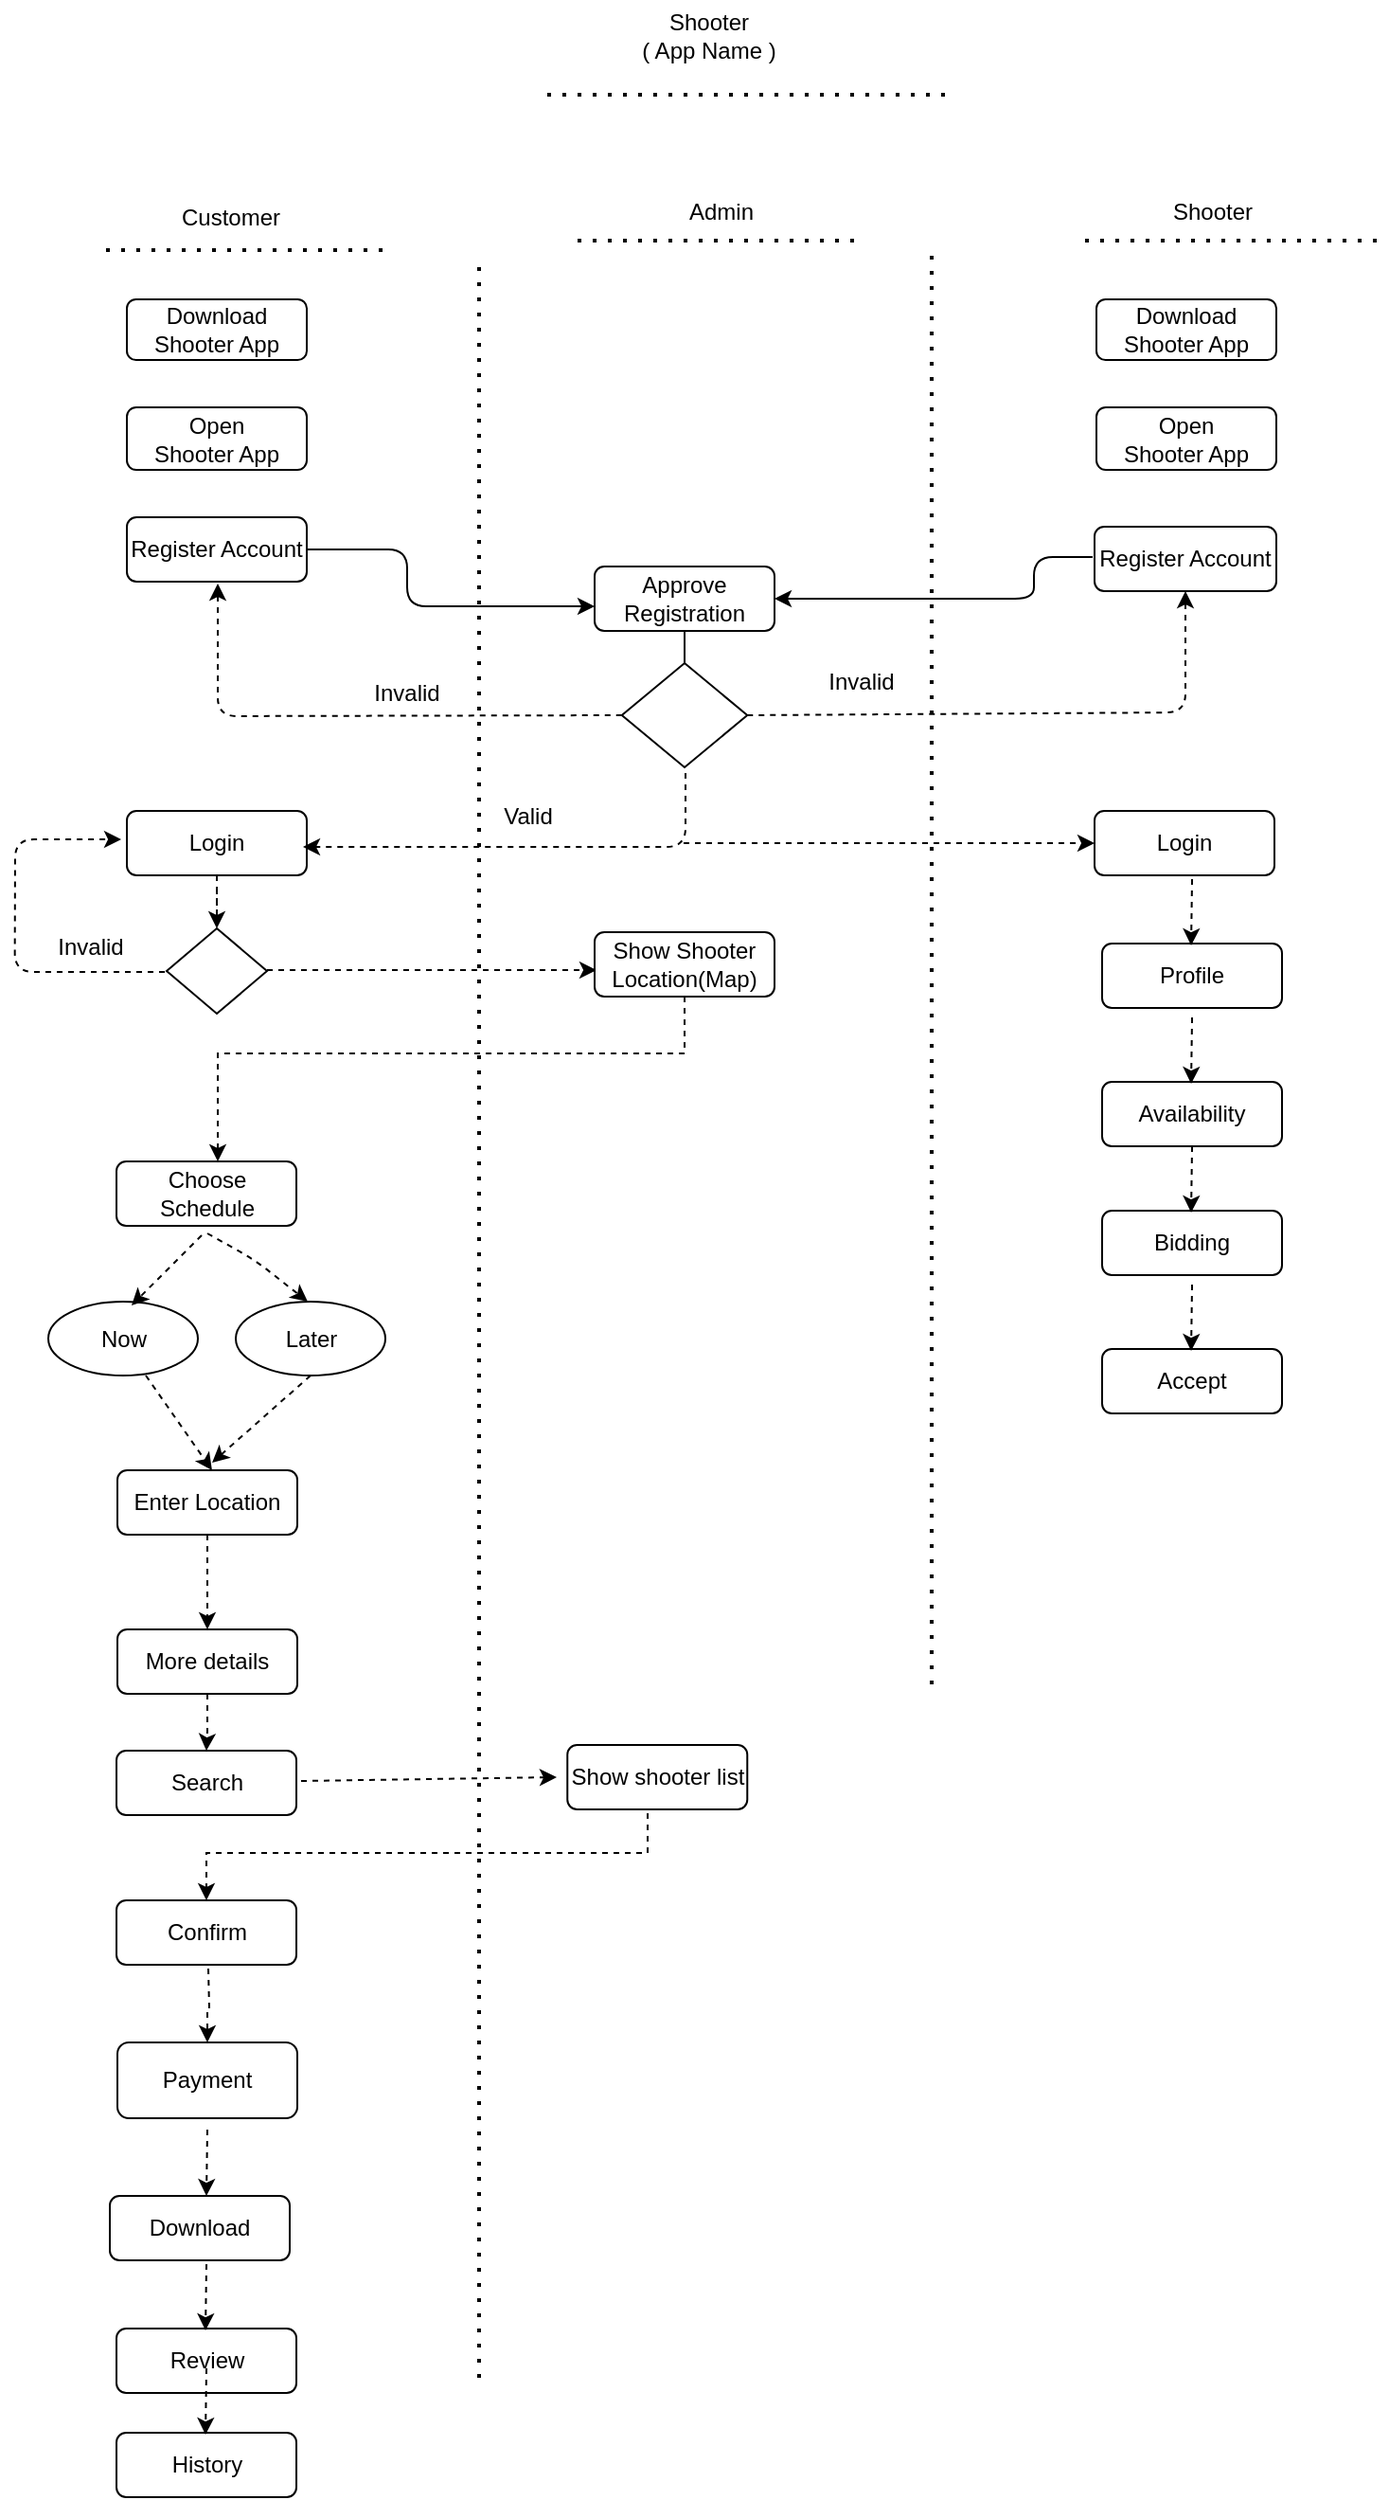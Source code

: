 <mxfile version="13.8.1" type="github">
  <diagram name="Page-1" id="0783ab3e-0a74-02c8-0abd-f7b4e66b4bec">
    <mxGraphModel dx="2568" dy="1781" grid="0" gridSize="10" guides="1" tooltips="1" connect="1" arrows="1" fold="1" page="0" pageScale="1" pageWidth="850" pageHeight="1100" background="#ffffff" math="0" shadow="0">
      <root>
        <mxCell id="0" />
        <mxCell id="1" parent="0" />
        <mxCell id="eX8PY4nguDupMY9EcU6u-15" value="" style="endArrow=none;dashed=1;html=1;dashPattern=1 3;strokeWidth=2;align=center;" edge="1" parent="1">
          <mxGeometry width="50" height="50" relative="1" as="geometry">
            <mxPoint x="-1164" y="290" as="sourcePoint" />
            <mxPoint x="-1164" y="-826" as="targetPoint" />
          </mxGeometry>
        </mxCell>
        <mxCell id="eX8PY4nguDupMY9EcU6u-16" value="" style="endArrow=none;dashed=1;html=1;dashPattern=1 3;strokeWidth=2;align=center;" edge="1" parent="1">
          <mxGeometry width="50" height="50" relative="1" as="geometry">
            <mxPoint x="-925" y="-76" as="sourcePoint" />
            <mxPoint x="-925" y="-836" as="targetPoint" />
          </mxGeometry>
        </mxCell>
        <mxCell id="eX8PY4nguDupMY9EcU6u-17" value="" style="endArrow=none;dashed=1;html=1;dashPattern=1 3;strokeWidth=2;align=center;" edge="1" parent="1">
          <mxGeometry width="50" height="50" relative="1" as="geometry">
            <mxPoint x="-1128" y="-915" as="sourcePoint" />
            <mxPoint x="-917" y="-915" as="targetPoint" />
          </mxGeometry>
        </mxCell>
        <mxCell id="eX8PY4nguDupMY9EcU6u-18" value="Shooter&lt;br&gt;( App Name )" style="text;html=1;strokeColor=none;fillColor=none;align=center;verticalAlign=middle;whiteSpace=wrap;rounded=0;labelBackgroundColor=none;" vertex="1" parent="1">
          <mxGeometry x="-1083" y="-965" width="81" height="37" as="geometry" />
        </mxCell>
        <mxCell id="eX8PY4nguDupMY9EcU6u-20" value="" style="endArrow=none;dashed=1;html=1;dashPattern=1 3;strokeWidth=2;align=center;" edge="1" parent="1">
          <mxGeometry width="50" height="50" relative="1" as="geometry">
            <mxPoint x="-1361" y="-833" as="sourcePoint" />
            <mxPoint x="-1212" y="-833" as="targetPoint" />
          </mxGeometry>
        </mxCell>
        <mxCell id="eX8PY4nguDupMY9EcU6u-21" value="" style="endArrow=none;dashed=1;html=1;dashPattern=1 3;strokeWidth=2;align=center;" edge="1" parent="1">
          <mxGeometry width="50" height="50" relative="1" as="geometry">
            <mxPoint x="-1112" y="-838" as="sourcePoint" />
            <mxPoint x="-960" y="-838" as="targetPoint" />
          </mxGeometry>
        </mxCell>
        <mxCell id="eX8PY4nguDupMY9EcU6u-22" value="" style="endArrow=none;dashed=1;html=1;dashPattern=1 3;strokeWidth=2;align=center;" edge="1" parent="1">
          <mxGeometry width="50" height="50" relative="1" as="geometry">
            <mxPoint x="-844" y="-838" as="sourcePoint" />
            <mxPoint x="-687" y="-838" as="targetPoint" />
          </mxGeometry>
        </mxCell>
        <mxCell id="eX8PY4nguDupMY9EcU6u-23" value="Shooter" style="text;html=1;strokeColor=none;fillColor=none;align=center;verticalAlign=middle;whiteSpace=wrap;rounded=0;labelBackgroundColor=none;" vertex="1" parent="1">
          <mxGeometry x="-811" y="-863" width="69" height="20" as="geometry" />
        </mxCell>
        <mxCell id="eX8PY4nguDupMY9EcU6u-24" value="Admin" style="text;html=1;strokeColor=none;fillColor=none;align=center;verticalAlign=middle;whiteSpace=wrap;rounded=0;labelBackgroundColor=none;" vertex="1" parent="1">
          <mxGeometry x="-1071" y="-863" width="70" height="20" as="geometry" />
        </mxCell>
        <mxCell id="eX8PY4nguDupMY9EcU6u-25" value="Customer" style="text;html=1;strokeColor=none;fillColor=none;align=center;verticalAlign=middle;whiteSpace=wrap;rounded=0;labelBackgroundColor=none;" vertex="1" parent="1">
          <mxGeometry x="-1330" y="-860" width="70" height="20" as="geometry" />
        </mxCell>
        <mxCell id="eX8PY4nguDupMY9EcU6u-26" value="Download Shooter App" style="rounded=1;whiteSpace=wrap;html=1;labelBackgroundColor=none;align=center;" vertex="1" parent="1">
          <mxGeometry x="-1350" y="-807" width="95" height="32" as="geometry" />
        </mxCell>
        <mxCell id="eX8PY4nguDupMY9EcU6u-27" value="Open &lt;br&gt;Shooter App" style="rounded=1;whiteSpace=wrap;html=1;labelBackgroundColor=none;align=center;" vertex="1" parent="1">
          <mxGeometry x="-1350" y="-750" width="95" height="33" as="geometry" />
        </mxCell>
        <mxCell id="eX8PY4nguDupMY9EcU6u-28" value="Register Account" style="rounded=1;whiteSpace=wrap;html=1;labelBackgroundColor=none;align=center;" vertex="1" parent="1">
          <mxGeometry x="-1350" y="-692" width="95" height="34" as="geometry" />
        </mxCell>
        <mxCell id="eX8PY4nguDupMY9EcU6u-29" value="Login" style="rounded=1;whiteSpace=wrap;html=1;labelBackgroundColor=none;align=center;" vertex="1" parent="1">
          <mxGeometry x="-1350" y="-537" width="95" height="34" as="geometry" />
        </mxCell>
        <mxCell id="eX8PY4nguDupMY9EcU6u-31" value="" style="endArrow=classic;html=1;align=center;" edge="1" parent="1" source="eX8PY4nguDupMY9EcU6u-28">
          <mxGeometry width="50" height="50" relative="1" as="geometry">
            <mxPoint x="-1266" y="-687" as="sourcePoint" />
            <mxPoint x="-1103" y="-645" as="targetPoint" />
            <Array as="points">
              <mxPoint x="-1202" y="-675" />
              <mxPoint x="-1202" y="-645" />
            </Array>
          </mxGeometry>
        </mxCell>
        <mxCell id="eX8PY4nguDupMY9EcU6u-32" value="Approve Registration" style="rounded=1;whiteSpace=wrap;html=1;labelBackgroundColor=none;align=center;" vertex="1" parent="1">
          <mxGeometry x="-1103" y="-666" width="95" height="34" as="geometry" />
        </mxCell>
        <mxCell id="eX8PY4nguDupMY9EcU6u-35" value="" style="endArrow=classic;html=1;align=center;exitX=0;exitY=0.5;exitDx=0;exitDy=0;dashed=1;" edge="1" parent="1" source="eX8PY4nguDupMY9EcU6u-36">
          <mxGeometry width="50" height="50" relative="1" as="geometry">
            <mxPoint x="-1020" y="-612" as="sourcePoint" />
            <mxPoint x="-1302" y="-657" as="targetPoint" />
            <Array as="points">
              <mxPoint x="-1302" y="-587" />
            </Array>
          </mxGeometry>
        </mxCell>
        <mxCell id="eX8PY4nguDupMY9EcU6u-39" value="" style="edgeStyle=orthogonalEdgeStyle;rounded=0;orthogonalLoop=1;jettySize=auto;html=1;align=center;" edge="1" parent="1" source="eX8PY4nguDupMY9EcU6u-32" target="eX8PY4nguDupMY9EcU6u-36">
          <mxGeometry relative="1" as="geometry" />
        </mxCell>
        <mxCell id="eX8PY4nguDupMY9EcU6u-36" value="" style="rhombus;whiteSpace=wrap;html=1;labelBackgroundColor=none;align=center;" vertex="1" parent="1">
          <mxGeometry x="-1088.62" y="-615" width="66.25" height="55" as="geometry" />
        </mxCell>
        <mxCell id="eX8PY4nguDupMY9EcU6u-41" value="Invalid" style="text;html=1;strokeColor=none;fillColor=none;align=center;verticalAlign=middle;whiteSpace=wrap;rounded=0;labelBackgroundColor=none;" vertex="1" parent="1">
          <mxGeometry x="-1237" y="-609" width="70" height="20" as="geometry" />
        </mxCell>
        <mxCell id="eX8PY4nguDupMY9EcU6u-42" value="" style="endArrow=classic;html=1;align=center;dashed=1;" edge="1" parent="1">
          <mxGeometry width="50" height="50" relative="1" as="geometry">
            <mxPoint x="-1055" y="-557" as="sourcePoint" />
            <mxPoint x="-1257" y="-518" as="targetPoint" />
            <Array as="points">
              <mxPoint x="-1055" y="-518" />
            </Array>
          </mxGeometry>
        </mxCell>
        <mxCell id="eX8PY4nguDupMY9EcU6u-43" value="Valid" style="text;html=1;strokeColor=none;fillColor=none;align=center;verticalAlign=middle;whiteSpace=wrap;rounded=0;labelBackgroundColor=none;" vertex="1" parent="1">
          <mxGeometry x="-1173" y="-544" width="70" height="20" as="geometry" />
        </mxCell>
        <mxCell id="eX8PY4nguDupMY9EcU6u-47" value="Download Shooter App" style="rounded=1;whiteSpace=wrap;html=1;labelBackgroundColor=none;align=center;" vertex="1" parent="1">
          <mxGeometry x="-838" y="-807" width="95" height="32" as="geometry" />
        </mxCell>
        <mxCell id="eX8PY4nguDupMY9EcU6u-48" value="Open &lt;br&gt;Shooter App" style="rounded=1;whiteSpace=wrap;html=1;labelBackgroundColor=none;align=center;" vertex="1" parent="1">
          <mxGeometry x="-838" y="-750" width="95" height="33" as="geometry" />
        </mxCell>
        <mxCell id="eX8PY4nguDupMY9EcU6u-49" value="Register Account" style="rounded=1;whiteSpace=wrap;html=1;labelBackgroundColor=none;align=center;" vertex="1" parent="1">
          <mxGeometry x="-839" y="-687" width="96" height="34" as="geometry" />
        </mxCell>
        <mxCell id="eX8PY4nguDupMY9EcU6u-50" value="Login" style="rounded=1;whiteSpace=wrap;html=1;labelBackgroundColor=none;align=center;" vertex="1" parent="1">
          <mxGeometry x="-839" y="-537" width="95" height="34" as="geometry" />
        </mxCell>
        <mxCell id="eX8PY4nguDupMY9EcU6u-51" value="" style="endArrow=classic;html=1;align=center;entryX=1;entryY=0.5;entryDx=0;entryDy=0;" edge="1" parent="1" target="eX8PY4nguDupMY9EcU6u-32">
          <mxGeometry width="50" height="50" relative="1" as="geometry">
            <mxPoint x="-840" y="-671" as="sourcePoint" />
            <mxPoint x="-982" y="-701" as="targetPoint" />
            <Array as="points">
              <mxPoint x="-871" y="-671" />
              <mxPoint x="-871" y="-649" />
            </Array>
          </mxGeometry>
        </mxCell>
        <mxCell id="eX8PY4nguDupMY9EcU6u-56" value="" style="endArrow=classic;html=1;align=center;dashed=1;entryX=0.5;entryY=1;entryDx=0;entryDy=0;exitX=1;exitY=0.5;exitDx=0;exitDy=0;" edge="1" parent="1" source="eX8PY4nguDupMY9EcU6u-36" target="eX8PY4nguDupMY9EcU6u-49">
          <mxGeometry width="50" height="50" relative="1" as="geometry">
            <mxPoint x="-1020" y="-589" as="sourcePoint" />
            <mxPoint x="-791" y="-617" as="targetPoint" />
            <Array as="points">
              <mxPoint x="-791" y="-589" />
            </Array>
          </mxGeometry>
        </mxCell>
        <mxCell id="eX8PY4nguDupMY9EcU6u-57" value="Invalid" style="text;html=1;strokeColor=none;fillColor=none;align=center;verticalAlign=middle;whiteSpace=wrap;rounded=0;labelBackgroundColor=none;" vertex="1" parent="1">
          <mxGeometry x="-997" y="-615" width="70" height="20" as="geometry" />
        </mxCell>
        <mxCell id="eX8PY4nguDupMY9EcU6u-58" value="" style="endArrow=classic;html=1;align=center;dashed=1;entryX=0;entryY=0.5;entryDx=0;entryDy=0;" edge="1" parent="1" target="eX8PY4nguDupMY9EcU6u-50">
          <mxGeometry width="50" height="50" relative="1" as="geometry">
            <mxPoint x="-1056" y="-520" as="sourcePoint" />
            <mxPoint x="-855" y="-518" as="targetPoint" />
            <Array as="points" />
          </mxGeometry>
        </mxCell>
        <mxCell id="eX8PY4nguDupMY9EcU6u-63" value="" style="edgeStyle=orthogonalEdgeStyle;rounded=0;orthogonalLoop=1;jettySize=auto;html=1;dashed=1;align=center;" edge="1" parent="1" source="eX8PY4nguDupMY9EcU6u-29" target="eX8PY4nguDupMY9EcU6u-61">
          <mxGeometry relative="1" as="geometry" />
        </mxCell>
        <mxCell id="eX8PY4nguDupMY9EcU6u-61" value="" style="rhombus;whiteSpace=wrap;html=1;labelBackgroundColor=none;align=center;" vertex="1" parent="1">
          <mxGeometry x="-1329" y="-475" width="53" height="45" as="geometry" />
        </mxCell>
        <mxCell id="eX8PY4nguDupMY9EcU6u-62" value="" style="endArrow=classic;html=1;align=center;dashed=1;" edge="1" parent="1">
          <mxGeometry width="50" height="50" relative="1" as="geometry">
            <mxPoint x="-1330" y="-452" as="sourcePoint" />
            <mxPoint x="-1353" y="-522" as="targetPoint" />
            <Array as="points">
              <mxPoint x="-1409.19" y="-452" />
              <mxPoint x="-1409" y="-522" />
            </Array>
          </mxGeometry>
        </mxCell>
        <mxCell id="eX8PY4nguDupMY9EcU6u-65" value="Invalid" style="text;html=1;strokeColor=none;fillColor=none;align=center;verticalAlign=middle;whiteSpace=wrap;rounded=0;labelBackgroundColor=none;" vertex="1" parent="1">
          <mxGeometry x="-1404" y="-475" width="70" height="20" as="geometry" />
        </mxCell>
        <mxCell id="eX8PY4nguDupMY9EcU6u-66" value="" style="endArrow=classic;html=1;align=center;dashed=1;" edge="1" parent="1">
          <mxGeometry width="50" height="50" relative="1" as="geometry">
            <mxPoint x="-1276" y="-453" as="sourcePoint" />
            <mxPoint x="-1102" y="-453" as="targetPoint" />
            <Array as="points" />
          </mxGeometry>
        </mxCell>
        <mxCell id="eX8PY4nguDupMY9EcU6u-67" value="Show Shooter Location(Map)" style="rounded=1;whiteSpace=wrap;html=1;labelBackgroundColor=none;align=center;" vertex="1" parent="1">
          <mxGeometry x="-1103" y="-473" width="95" height="34" as="geometry" />
        </mxCell>
        <mxCell id="eX8PY4nguDupMY9EcU6u-83" value="" style="edgeStyle=orthogonalEdgeStyle;rounded=0;orthogonalLoop=1;jettySize=auto;html=1;dashed=1;align=center;" edge="1" parent="1" source="eX8PY4nguDupMY9EcU6u-67" target="eX8PY4nguDupMY9EcU6u-69">
          <mxGeometry relative="1" as="geometry">
            <Array as="points">
              <mxPoint x="-1055" y="-409" />
              <mxPoint x="-1302" y="-409" />
            </Array>
          </mxGeometry>
        </mxCell>
        <mxCell id="eX8PY4nguDupMY9EcU6u-69" value="Choose Schedule" style="rounded=1;whiteSpace=wrap;html=1;labelBackgroundColor=none;align=center;" vertex="1" parent="1">
          <mxGeometry x="-1355.49" y="-352" width="95" height="34" as="geometry" />
        </mxCell>
        <mxCell id="eX8PY4nguDupMY9EcU6u-72" value="Now" style="ellipse;whiteSpace=wrap;html=1;labelBackgroundColor=none;align=center;" vertex="1" parent="1">
          <mxGeometry x="-1391.5" y="-278" width="79" height="39" as="geometry" />
        </mxCell>
        <mxCell id="eX8PY4nguDupMY9EcU6u-74" value="" style="endArrow=classic;html=1;dashed=1;align=center;" edge="1" parent="1">
          <mxGeometry width="50" height="50" relative="1" as="geometry">
            <mxPoint x="-1310.5" y="-313" as="sourcePoint" />
            <mxPoint x="-1347.5" y="-276" as="targetPoint" />
          </mxGeometry>
        </mxCell>
        <mxCell id="eX8PY4nguDupMY9EcU6u-75" value="" style="endArrow=classic;html=1;dashed=1;align=center;" edge="1" parent="1">
          <mxGeometry width="50" height="50" relative="1" as="geometry">
            <mxPoint x="-1307.5" y="-314" as="sourcePoint" />
            <mxPoint x="-1254.5" y="-278" as="targetPoint" />
            <Array as="points">
              <mxPoint x="-1282.5" y="-300" />
            </Array>
          </mxGeometry>
        </mxCell>
        <mxCell id="eX8PY4nguDupMY9EcU6u-76" value="Later" style="ellipse;whiteSpace=wrap;html=1;labelBackgroundColor=none;align=center;" vertex="1" parent="1">
          <mxGeometry x="-1292.5" y="-278" width="79" height="39" as="geometry" />
        </mxCell>
        <mxCell id="eX8PY4nguDupMY9EcU6u-85" value="" style="edgeStyle=orthogonalEdgeStyle;rounded=0;orthogonalLoop=1;jettySize=auto;html=1;dashed=1;align=center;" edge="1" parent="1" source="eX8PY4nguDupMY9EcU6u-79" target="eX8PY4nguDupMY9EcU6u-82">
          <mxGeometry relative="1" as="geometry" />
        </mxCell>
        <mxCell id="eX8PY4nguDupMY9EcU6u-79" value="Enter Location" style="rounded=1;whiteSpace=wrap;html=1;labelBackgroundColor=none;align=center;" vertex="1" parent="1">
          <mxGeometry x="-1355" y="-189" width="95" height="34" as="geometry" />
        </mxCell>
        <mxCell id="eX8PY4nguDupMY9EcU6u-97" value="" style="edgeStyle=orthogonalEdgeStyle;rounded=0;orthogonalLoop=1;jettySize=auto;html=1;dashed=1;align=center;" edge="1" parent="1" target="eX8PY4nguDupMY9EcU6u-96">
          <mxGeometry relative="1" as="geometry">
            <mxPoint x="-1075" y="-8" as="sourcePoint" />
            <Array as="points">
              <mxPoint x="-1075" y="13" />
              <mxPoint x="-1308" y="13" />
            </Array>
          </mxGeometry>
        </mxCell>
        <mxCell id="eX8PY4nguDupMY9EcU6u-113" value="" style="edgeStyle=orthogonalEdgeStyle;rounded=0;orthogonalLoop=1;jettySize=auto;html=1;dashed=1;align=center;" edge="1" parent="1" source="eX8PY4nguDupMY9EcU6u-82" target="eX8PY4nguDupMY9EcU6u-81">
          <mxGeometry relative="1" as="geometry" />
        </mxCell>
        <mxCell id="eX8PY4nguDupMY9EcU6u-81" value="Search" style="rounded=1;whiteSpace=wrap;html=1;labelBackgroundColor=none;align=center;" vertex="1" parent="1">
          <mxGeometry x="-1355.49" y="-41" width="95" height="34" as="geometry" />
        </mxCell>
        <mxCell id="eX8PY4nguDupMY9EcU6u-82" value="More details" style="rounded=1;whiteSpace=wrap;html=1;labelBackgroundColor=none;align=center;" vertex="1" parent="1">
          <mxGeometry x="-1355" y="-105" width="95" height="34" as="geometry" />
        </mxCell>
        <mxCell id="eX8PY4nguDupMY9EcU6u-90" value="" style="endArrow=classic;html=1;dashed=1;align=center;exitX=0.652;exitY=1;exitDx=0;exitDy=0;exitPerimeter=0;entryX=0.526;entryY=0;entryDx=0;entryDy=0;entryPerimeter=0;" edge="1" parent="1" source="eX8PY4nguDupMY9EcU6u-72" target="eX8PY4nguDupMY9EcU6u-79">
          <mxGeometry width="50" height="50" relative="1" as="geometry">
            <mxPoint x="-1099" y="-245" as="sourcePoint" />
            <mxPoint x="-1311" y="-195" as="targetPoint" />
          </mxGeometry>
        </mxCell>
        <mxCell id="eX8PY4nguDupMY9EcU6u-91" value="" style="endArrow=classic;html=1;dashed=1;align=center;exitX=0.5;exitY=1;exitDx=0;exitDy=0;" edge="1" parent="1" source="eX8PY4nguDupMY9EcU6u-76">
          <mxGeometry width="50" height="50" relative="1" as="geometry">
            <mxPoint x="-1038" y="-232" as="sourcePoint" />
            <mxPoint x="-1305" y="-193" as="targetPoint" />
            <Array as="points" />
          </mxGeometry>
        </mxCell>
        <mxCell id="eX8PY4nguDupMY9EcU6u-96" value="Confirm" style="rounded=1;whiteSpace=wrap;html=1;labelBackgroundColor=none;align=center;" vertex="1" parent="1">
          <mxGeometry x="-1355.49" y="38" width="95" height="34" as="geometry" />
        </mxCell>
        <mxCell id="eX8PY4nguDupMY9EcU6u-101" value="" style="edgeStyle=orthogonalEdgeStyle;rounded=0;orthogonalLoop=1;jettySize=auto;html=1;dashed=1;align=center;" edge="1" parent="1" target="eX8PY4nguDupMY9EcU6u-102">
          <mxGeometry relative="1" as="geometry">
            <mxPoint x="-1307" y="74" as="sourcePoint" />
          </mxGeometry>
        </mxCell>
        <mxCell id="eX8PY4nguDupMY9EcU6u-102" value="Payment" style="rounded=1;whiteSpace=wrap;html=1;labelBackgroundColor=none;align=center;" vertex="1" parent="1">
          <mxGeometry x="-1355" y="113" width="95" height="40" as="geometry" />
        </mxCell>
        <mxCell id="eX8PY4nguDupMY9EcU6u-104" value="Download" style="rounded=1;whiteSpace=wrap;html=1;labelBackgroundColor=none;align=center;" vertex="1" parent="1">
          <mxGeometry x="-1359" y="194" width="95" height="34" as="geometry" />
        </mxCell>
        <mxCell id="eX8PY4nguDupMY9EcU6u-105" value="" style="edgeStyle=orthogonalEdgeStyle;rounded=0;orthogonalLoop=1;jettySize=auto;html=1;dashed=1;align=center;" edge="1" parent="1">
          <mxGeometry relative="1" as="geometry">
            <mxPoint x="-1307.5" y="159" as="sourcePoint" />
            <mxPoint x="-1308" y="194" as="targetPoint" />
          </mxGeometry>
        </mxCell>
        <mxCell id="eX8PY4nguDupMY9EcU6u-108" value="Review" style="rounded=1;whiteSpace=wrap;html=1;labelBackgroundColor=none;align=center;" vertex="1" parent="1">
          <mxGeometry x="-1355.49" y="264" width="95" height="34" as="geometry" />
        </mxCell>
        <mxCell id="eX8PY4nguDupMY9EcU6u-109" value="" style="edgeStyle=orthogonalEdgeStyle;rounded=0;orthogonalLoop=1;jettySize=auto;html=1;dashed=1;align=center;" edge="1" parent="1">
          <mxGeometry relative="1" as="geometry">
            <mxPoint x="-1307.98" y="230" as="sourcePoint" />
            <mxPoint x="-1308.48" y="265" as="targetPoint" />
          </mxGeometry>
        </mxCell>
        <mxCell id="eX8PY4nguDupMY9EcU6u-121" value="Show shooter list" style="rounded=1;whiteSpace=wrap;html=1;labelBackgroundColor=none;align=center;" vertex="1" parent="1">
          <mxGeometry x="-1117.37" y="-44" width="95" height="34" as="geometry" />
        </mxCell>
        <mxCell id="eX8PY4nguDupMY9EcU6u-122" value="" style="endArrow=classic;html=1;dashed=1;align=center;" edge="1" parent="1">
          <mxGeometry width="50" height="50" relative="1" as="geometry">
            <mxPoint x="-1258" y="-25" as="sourcePoint" />
            <mxPoint x="-1123" y="-27" as="targetPoint" />
          </mxGeometry>
        </mxCell>
        <mxCell id="eX8PY4nguDupMY9EcU6u-124" value="History" style="rounded=1;whiteSpace=wrap;html=1;labelBackgroundColor=none;align=center;" vertex="1" parent="1">
          <mxGeometry x="-1355.49" y="319" width="95" height="34" as="geometry" />
        </mxCell>
        <mxCell id="eX8PY4nguDupMY9EcU6u-125" value="" style="edgeStyle=orthogonalEdgeStyle;rounded=0;orthogonalLoop=1;jettySize=auto;html=1;dashed=1;align=center;" edge="1" parent="1">
          <mxGeometry relative="1" as="geometry">
            <mxPoint x="-1307.98" y="285" as="sourcePoint" />
            <mxPoint x="-1308.48" y="320" as="targetPoint" />
          </mxGeometry>
        </mxCell>
        <mxCell id="eX8PY4nguDupMY9EcU6u-126" value="Profile" style="rounded=1;whiteSpace=wrap;html=1;labelBackgroundColor=none;align=center;" vertex="1" parent="1">
          <mxGeometry x="-835" y="-467" width="95" height="34" as="geometry" />
        </mxCell>
        <mxCell id="eX8PY4nguDupMY9EcU6u-127" value="" style="edgeStyle=orthogonalEdgeStyle;rounded=0;orthogonalLoop=1;jettySize=auto;html=1;dashed=1;align=center;" edge="1" parent="1">
          <mxGeometry relative="1" as="geometry">
            <mxPoint x="-787.49" y="-501" as="sourcePoint" />
            <mxPoint x="-787.99" y="-466" as="targetPoint" />
          </mxGeometry>
        </mxCell>
        <mxCell id="eX8PY4nguDupMY9EcU6u-128" value="Availability" style="rounded=1;whiteSpace=wrap;html=1;labelBackgroundColor=none;align=center;" vertex="1" parent="1">
          <mxGeometry x="-835" y="-394" width="95" height="34" as="geometry" />
        </mxCell>
        <mxCell id="eX8PY4nguDupMY9EcU6u-129" value="" style="edgeStyle=orthogonalEdgeStyle;rounded=0;orthogonalLoop=1;jettySize=auto;html=1;dashed=1;align=center;" edge="1" parent="1">
          <mxGeometry relative="1" as="geometry">
            <mxPoint x="-787.49" y="-428" as="sourcePoint" />
            <mxPoint x="-787.99" y="-393" as="targetPoint" />
          </mxGeometry>
        </mxCell>
        <mxCell id="eX8PY4nguDupMY9EcU6u-130" value="Bidding" style="rounded=1;whiteSpace=wrap;html=1;labelBackgroundColor=none;align=center;" vertex="1" parent="1">
          <mxGeometry x="-835" y="-326" width="95" height="34" as="geometry" />
        </mxCell>
        <mxCell id="eX8PY4nguDupMY9EcU6u-131" value="" style="edgeStyle=orthogonalEdgeStyle;rounded=0;orthogonalLoop=1;jettySize=auto;html=1;dashed=1;align=center;" edge="1" parent="1">
          <mxGeometry relative="1" as="geometry">
            <mxPoint x="-787.49" y="-360" as="sourcePoint" />
            <mxPoint x="-787.99" y="-325" as="targetPoint" />
          </mxGeometry>
        </mxCell>
        <mxCell id="eX8PY4nguDupMY9EcU6u-133" value="Accept" style="rounded=1;whiteSpace=wrap;html=1;labelBackgroundColor=none;align=center;" vertex="1" parent="1">
          <mxGeometry x="-835" y="-253" width="95" height="34" as="geometry" />
        </mxCell>
        <mxCell id="eX8PY4nguDupMY9EcU6u-134" value="" style="edgeStyle=orthogonalEdgeStyle;rounded=0;orthogonalLoop=1;jettySize=auto;html=1;dashed=1;align=center;" edge="1" parent="1">
          <mxGeometry relative="1" as="geometry">
            <mxPoint x="-787.49" y="-287" as="sourcePoint" />
            <mxPoint x="-787.99" y="-252" as="targetPoint" />
          </mxGeometry>
        </mxCell>
      </root>
    </mxGraphModel>
  </diagram>
</mxfile>
